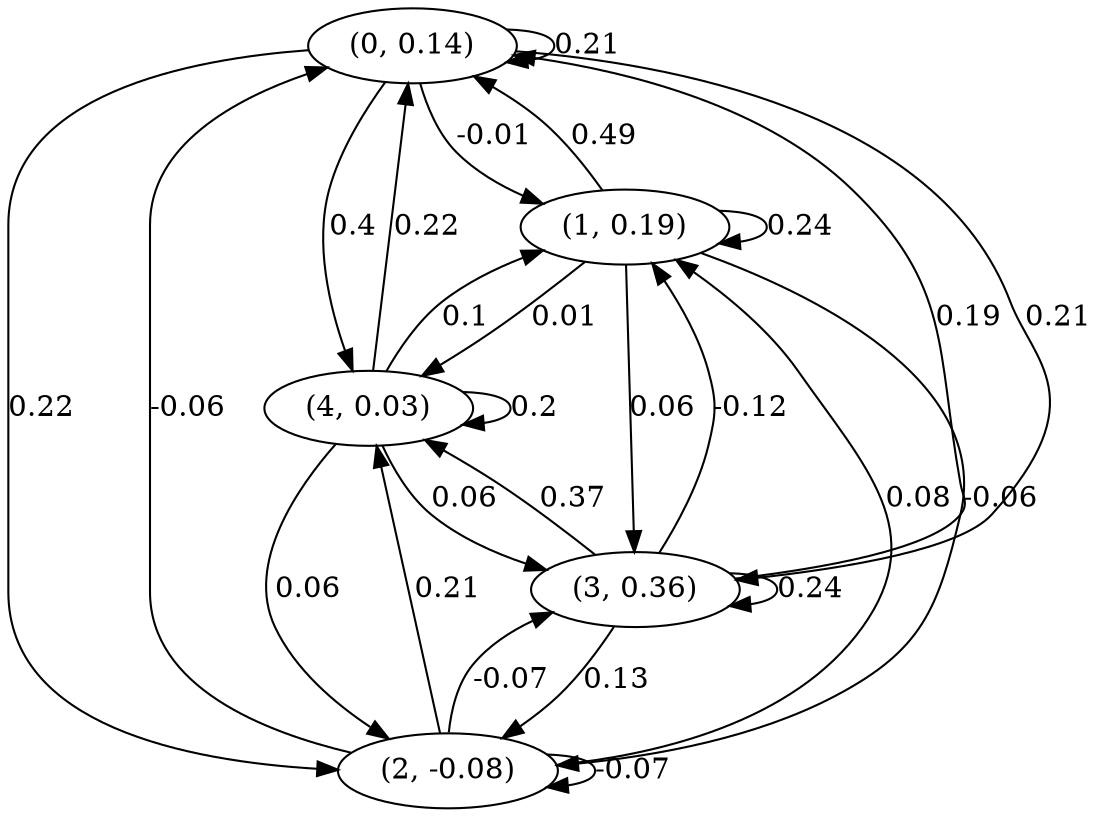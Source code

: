 digraph {
    0 [ label = "(0, 0.14)" ]
    1 [ label = "(1, 0.19)" ]
    2 [ label = "(2, -0.08)" ]
    3 [ label = "(3, 0.36)" ]
    4 [ label = "(4, 0.03)" ]
    0 -> 0 [ label = "0.21" ]
    1 -> 1 [ label = "0.24" ]
    2 -> 2 [ label = "-0.07" ]
    3 -> 3 [ label = "0.24" ]
    4 -> 4 [ label = "0.2" ]
    1 -> 0 [ label = "0.49" ]
    2 -> 0 [ label = "-0.06" ]
    3 -> 0 [ label = "0.19" ]
    4 -> 0 [ label = "0.22" ]
    0 -> 1 [ label = "-0.01" ]
    2 -> 1 [ label = "0.08" ]
    3 -> 1 [ label = "-0.12" ]
    4 -> 1 [ label = "0.1" ]
    0 -> 2 [ label = "0.22" ]
    1 -> 2 [ label = "-0.06" ]
    3 -> 2 [ label = "0.13" ]
    4 -> 2 [ label = "0.06" ]
    0 -> 3 [ label = "0.21" ]
    1 -> 3 [ label = "0.06" ]
    2 -> 3 [ label = "-0.07" ]
    4 -> 3 [ label = "0.06" ]
    0 -> 4 [ label = "0.4" ]
    1 -> 4 [ label = "0.01" ]
    2 -> 4 [ label = "0.21" ]
    3 -> 4 [ label = "0.37" ]
}

